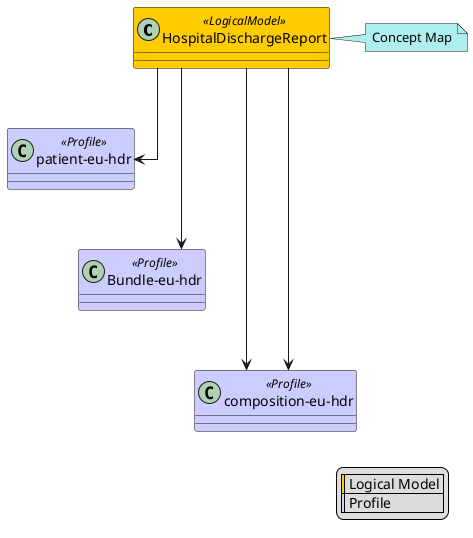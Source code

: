 @startuml
skinparam class {
    BackgroundColor<<LogicalModel>> #FFCC00
    BackgroundColor<<Profile>> #CCCCFF
}
skinparam linetype ortho
legend right
  | <#FFCC00> | Logical Model |
  | <#CCCCFF> | Profile |
endlegend
class "HospitalDischargeReport" <<LogicalModel>> [[StructureDefinition-HospitalDischargeReport.html]]
note right #PaleTurquoise [[ConceptMap-hdrHeader2FHIR-eu-hdr.html]]
Concept Map
endnote
class "patient-eu-hdr" <<Profile>> [[StructureDefinition-patient-eu-hdr.html]]
"HospitalDischargeReport" --> "patient-eu-hdr"
class "Bundle-eu-hdr" <<Profile>> [[StructureDefinition-Bundle-eu-hdr.html]]
"HospitalDischargeReport" --> "Bundle-eu-hdr"
"patient-eu-hdr" -[hidden]-> "Bundle-eu-hdr"
class "composition-eu-hdr" <<Profile>> [[StructureDefinition-composition-eu-hdr.html]]
"HospitalDischargeReport" --> "composition-eu-hdr"
"Bundle-eu-hdr" -[hidden]-> "composition-eu-hdr"
class "composition-eu-hdr" <<Profile>> [[StructureDefinition-composition-eu-hdr.html]]
"HospitalDischargeReport" --> "composition-eu-hdr"
"composition-eu-hdr" -[hidden]-> "composition-eu-hdr"
@enduml